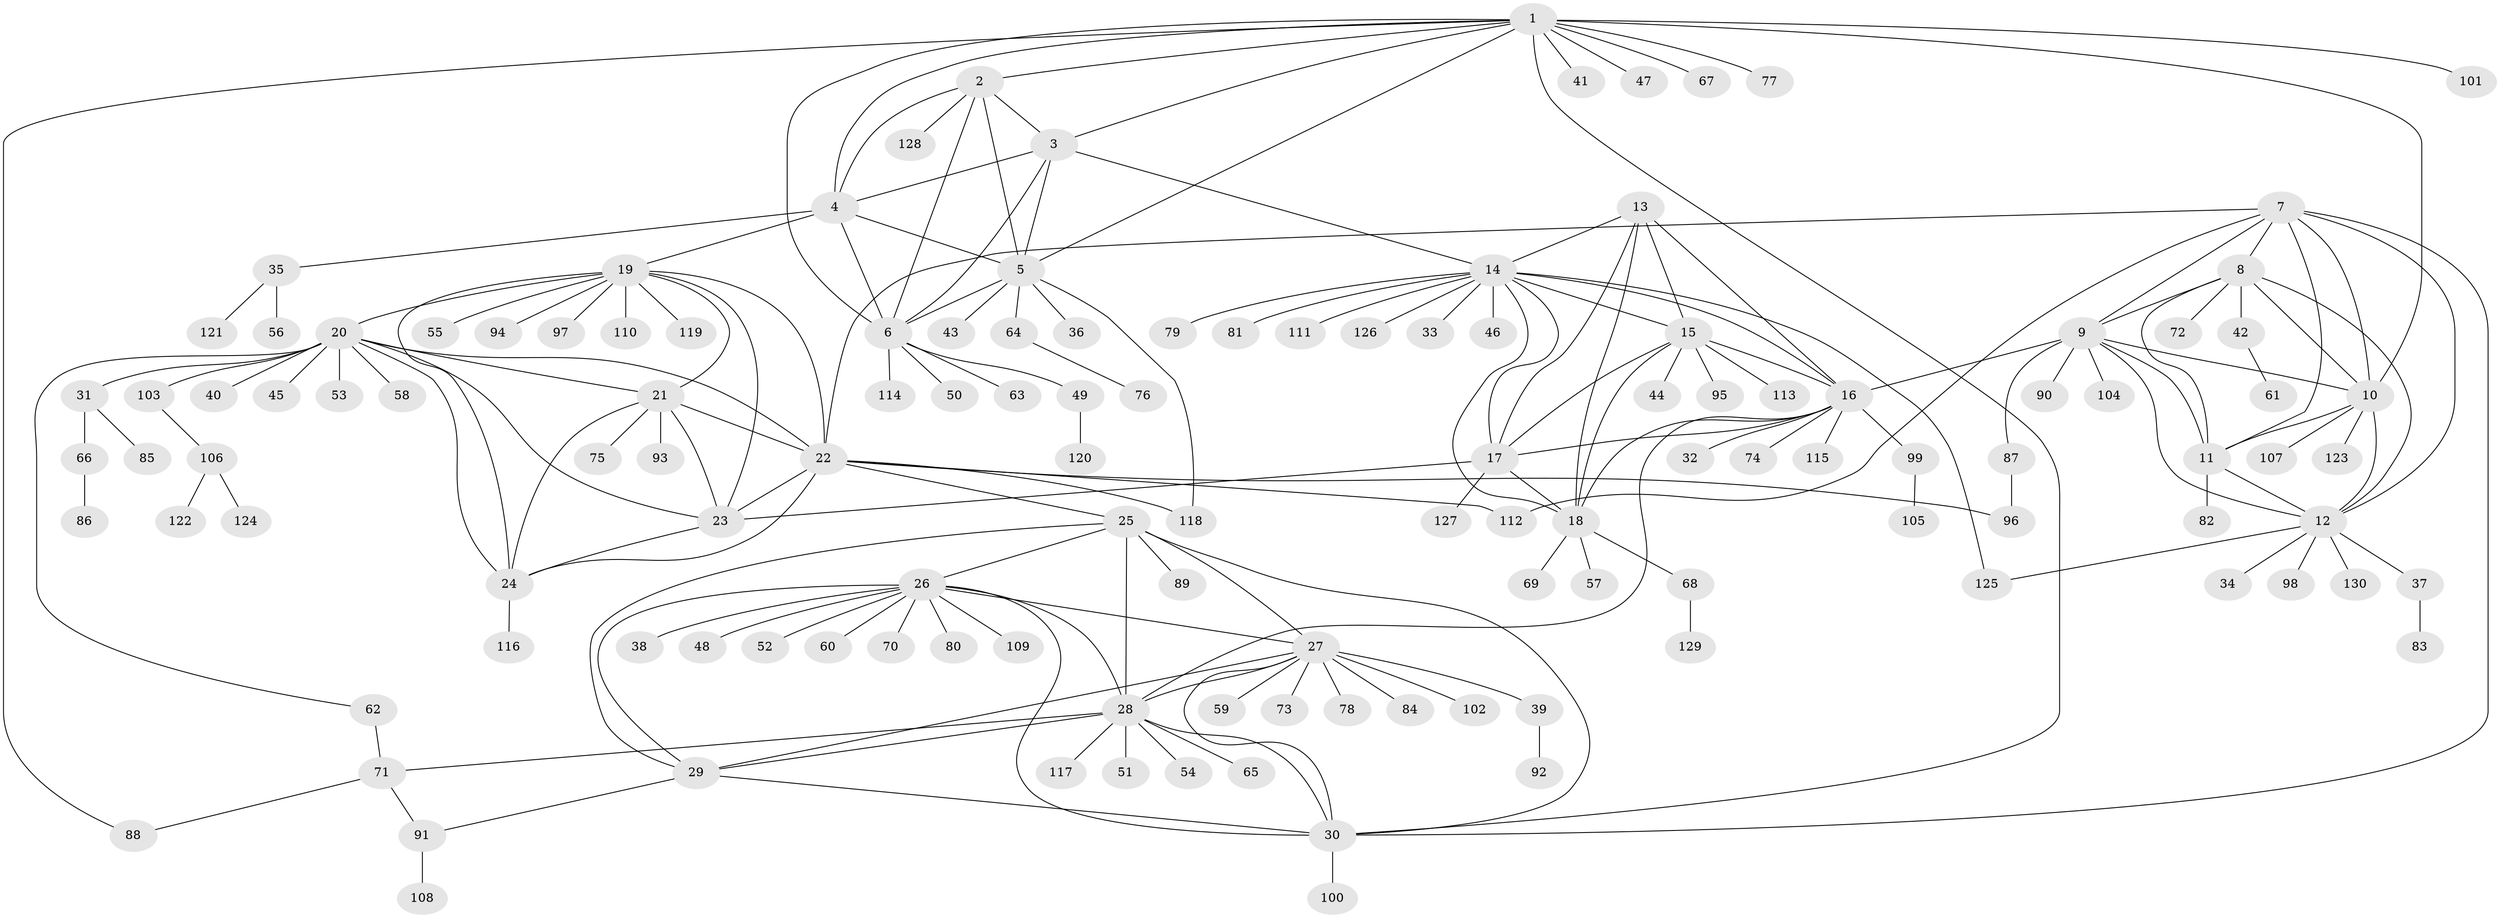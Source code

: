 // Generated by graph-tools (version 1.1) at 2025/15/03/09/25 04:15:58]
// undirected, 130 vertices, 192 edges
graph export_dot {
graph [start="1"]
  node [color=gray90,style=filled];
  1;
  2;
  3;
  4;
  5;
  6;
  7;
  8;
  9;
  10;
  11;
  12;
  13;
  14;
  15;
  16;
  17;
  18;
  19;
  20;
  21;
  22;
  23;
  24;
  25;
  26;
  27;
  28;
  29;
  30;
  31;
  32;
  33;
  34;
  35;
  36;
  37;
  38;
  39;
  40;
  41;
  42;
  43;
  44;
  45;
  46;
  47;
  48;
  49;
  50;
  51;
  52;
  53;
  54;
  55;
  56;
  57;
  58;
  59;
  60;
  61;
  62;
  63;
  64;
  65;
  66;
  67;
  68;
  69;
  70;
  71;
  72;
  73;
  74;
  75;
  76;
  77;
  78;
  79;
  80;
  81;
  82;
  83;
  84;
  85;
  86;
  87;
  88;
  89;
  90;
  91;
  92;
  93;
  94;
  95;
  96;
  97;
  98;
  99;
  100;
  101;
  102;
  103;
  104;
  105;
  106;
  107;
  108;
  109;
  110;
  111;
  112;
  113;
  114;
  115;
  116;
  117;
  118;
  119;
  120;
  121;
  122;
  123;
  124;
  125;
  126;
  127;
  128;
  129;
  130;
  1 -- 2;
  1 -- 3;
  1 -- 4;
  1 -- 5;
  1 -- 6;
  1 -- 10;
  1 -- 30;
  1 -- 41;
  1 -- 47;
  1 -- 67;
  1 -- 77;
  1 -- 88;
  1 -- 101;
  2 -- 3;
  2 -- 4;
  2 -- 5;
  2 -- 6;
  2 -- 128;
  3 -- 4;
  3 -- 5;
  3 -- 6;
  3 -- 14;
  4 -- 5;
  4 -- 6;
  4 -- 19;
  4 -- 35;
  5 -- 6;
  5 -- 36;
  5 -- 43;
  5 -- 64;
  5 -- 118;
  6 -- 49;
  6 -- 50;
  6 -- 63;
  6 -- 114;
  7 -- 8;
  7 -- 9;
  7 -- 10;
  7 -- 11;
  7 -- 12;
  7 -- 22;
  7 -- 30;
  7 -- 112;
  8 -- 9;
  8 -- 10;
  8 -- 11;
  8 -- 12;
  8 -- 42;
  8 -- 72;
  9 -- 10;
  9 -- 11;
  9 -- 12;
  9 -- 16;
  9 -- 87;
  9 -- 90;
  9 -- 104;
  10 -- 11;
  10 -- 12;
  10 -- 107;
  10 -- 123;
  11 -- 12;
  11 -- 82;
  12 -- 34;
  12 -- 37;
  12 -- 98;
  12 -- 125;
  12 -- 130;
  13 -- 14;
  13 -- 15;
  13 -- 16;
  13 -- 17;
  13 -- 18;
  14 -- 15;
  14 -- 16;
  14 -- 17;
  14 -- 18;
  14 -- 33;
  14 -- 46;
  14 -- 79;
  14 -- 81;
  14 -- 111;
  14 -- 125;
  14 -- 126;
  15 -- 16;
  15 -- 17;
  15 -- 18;
  15 -- 44;
  15 -- 95;
  15 -- 113;
  16 -- 17;
  16 -- 18;
  16 -- 28;
  16 -- 32;
  16 -- 74;
  16 -- 99;
  16 -- 115;
  17 -- 18;
  17 -- 23;
  17 -- 127;
  18 -- 57;
  18 -- 68;
  18 -- 69;
  19 -- 20;
  19 -- 21;
  19 -- 22;
  19 -- 23;
  19 -- 24;
  19 -- 55;
  19 -- 94;
  19 -- 97;
  19 -- 110;
  19 -- 119;
  20 -- 21;
  20 -- 22;
  20 -- 23;
  20 -- 24;
  20 -- 31;
  20 -- 40;
  20 -- 45;
  20 -- 53;
  20 -- 58;
  20 -- 62;
  20 -- 103;
  21 -- 22;
  21 -- 23;
  21 -- 24;
  21 -- 75;
  21 -- 93;
  22 -- 23;
  22 -- 24;
  22 -- 25;
  22 -- 96;
  22 -- 112;
  22 -- 118;
  23 -- 24;
  24 -- 116;
  25 -- 26;
  25 -- 27;
  25 -- 28;
  25 -- 29;
  25 -- 30;
  25 -- 89;
  26 -- 27;
  26 -- 28;
  26 -- 29;
  26 -- 30;
  26 -- 38;
  26 -- 48;
  26 -- 52;
  26 -- 60;
  26 -- 70;
  26 -- 80;
  26 -- 109;
  27 -- 28;
  27 -- 29;
  27 -- 30;
  27 -- 39;
  27 -- 59;
  27 -- 73;
  27 -- 78;
  27 -- 84;
  27 -- 102;
  28 -- 29;
  28 -- 30;
  28 -- 51;
  28 -- 54;
  28 -- 65;
  28 -- 71;
  28 -- 117;
  29 -- 30;
  29 -- 91;
  30 -- 100;
  31 -- 66;
  31 -- 85;
  35 -- 56;
  35 -- 121;
  37 -- 83;
  39 -- 92;
  42 -- 61;
  49 -- 120;
  62 -- 71;
  64 -- 76;
  66 -- 86;
  68 -- 129;
  71 -- 88;
  71 -- 91;
  87 -- 96;
  91 -- 108;
  99 -- 105;
  103 -- 106;
  106 -- 122;
  106 -- 124;
}
